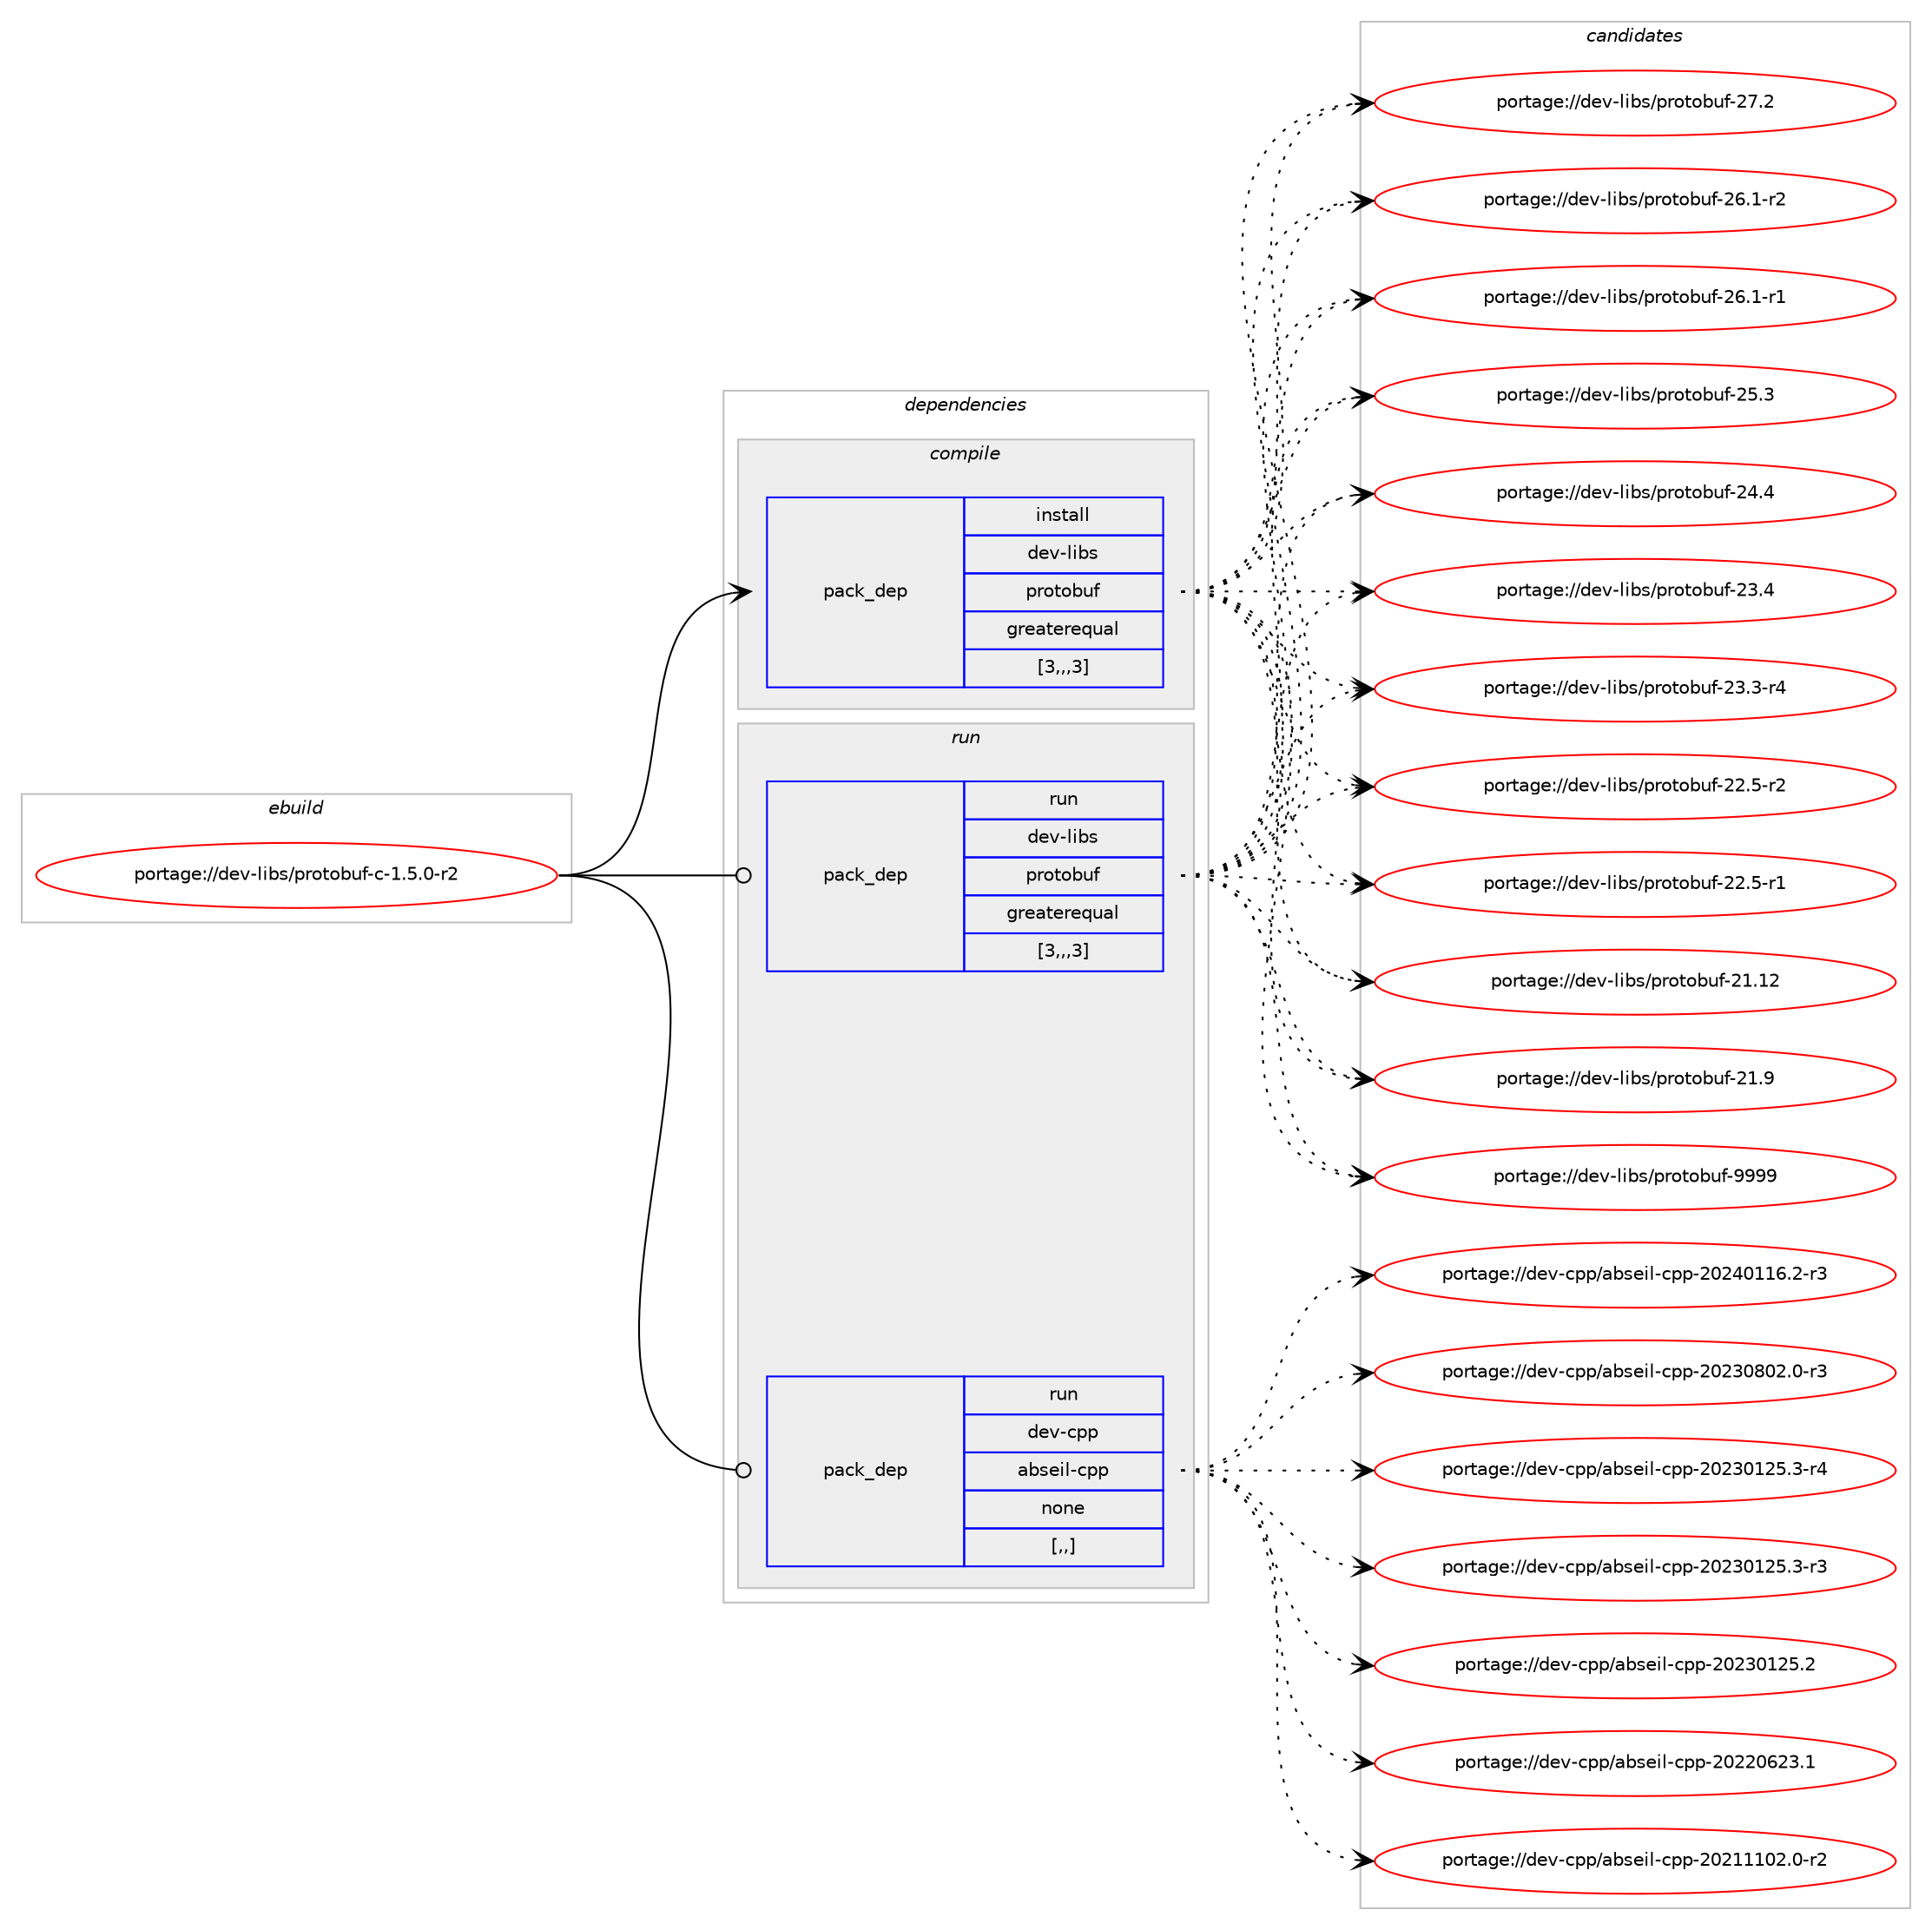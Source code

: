 digraph prolog {

# *************
# Graph options
# *************

newrank=true;
concentrate=true;
compound=true;
graph [rankdir=LR,fontname=Helvetica,fontsize=10,ranksep=1.5];#, ranksep=2.5, nodesep=0.2];
edge  [arrowhead=vee];
node  [fontname=Helvetica,fontsize=10];

# **********
# The ebuild
# **********

subgraph cluster_leftcol {
color=gray;
label=<<i>ebuild</i>>;
id [label="portage://dev-libs/protobuf-c-1.5.0-r2", color=red, width=4, href="../dev-libs/protobuf-c-1.5.0-r2.svg"];
}

# ****************
# The dependencies
# ****************

subgraph cluster_midcol {
color=gray;
label=<<i>dependencies</i>>;
subgraph cluster_compile {
fillcolor="#eeeeee";
style=filled;
label=<<i>compile</i>>;
subgraph pack84228 {
dependency113544 [label=<<TABLE BORDER="0" CELLBORDER="1" CELLSPACING="0" CELLPADDING="4" WIDTH="220"><TR><TD ROWSPAN="6" CELLPADDING="30">pack_dep</TD></TR><TR><TD WIDTH="110">install</TD></TR><TR><TD>dev-libs</TD></TR><TR><TD>protobuf</TD></TR><TR><TD>greaterequal</TD></TR><TR><TD>[3,,,3]</TD></TR></TABLE>>, shape=none, color=blue];
}
id:e -> dependency113544:w [weight=20,style="solid",arrowhead="vee"];
}
subgraph cluster_compileandrun {
fillcolor="#eeeeee";
style=filled;
label=<<i>compile and run</i>>;
}
subgraph cluster_run {
fillcolor="#eeeeee";
style=filled;
label=<<i>run</i>>;
subgraph pack84229 {
dependency113545 [label=<<TABLE BORDER="0" CELLBORDER="1" CELLSPACING="0" CELLPADDING="4" WIDTH="220"><TR><TD ROWSPAN="6" CELLPADDING="30">pack_dep</TD></TR><TR><TD WIDTH="110">run</TD></TR><TR><TD>dev-cpp</TD></TR><TR><TD>abseil-cpp</TD></TR><TR><TD>none</TD></TR><TR><TD>[,,]</TD></TR></TABLE>>, shape=none, color=blue];
}
id:e -> dependency113545:w [weight=20,style="solid",arrowhead="odot"];
subgraph pack84230 {
dependency113546 [label=<<TABLE BORDER="0" CELLBORDER="1" CELLSPACING="0" CELLPADDING="4" WIDTH="220"><TR><TD ROWSPAN="6" CELLPADDING="30">pack_dep</TD></TR><TR><TD WIDTH="110">run</TD></TR><TR><TD>dev-libs</TD></TR><TR><TD>protobuf</TD></TR><TR><TD>greaterequal</TD></TR><TR><TD>[3,,,3]</TD></TR></TABLE>>, shape=none, color=blue];
}
id:e -> dependency113546:w [weight=20,style="solid",arrowhead="odot"];
}
}

# **************
# The candidates
# **************

subgraph cluster_choices {
rank=same;
color=gray;
label=<<i>candidates</i>>;

subgraph choice84228 {
color=black;
nodesep=1;
choice100101118451081059811547112114111116111981171024557575757 [label="portage://dev-libs/protobuf-9999", color=red, width=4,href="../dev-libs/protobuf-9999.svg"];
choice100101118451081059811547112114111116111981171024550554650 [label="portage://dev-libs/protobuf-27.2", color=red, width=4,href="../dev-libs/protobuf-27.2.svg"];
choice1001011184510810598115471121141111161119811710245505446494511450 [label="portage://dev-libs/protobuf-26.1-r2", color=red, width=4,href="../dev-libs/protobuf-26.1-r2.svg"];
choice1001011184510810598115471121141111161119811710245505446494511449 [label="portage://dev-libs/protobuf-26.1-r1", color=red, width=4,href="../dev-libs/protobuf-26.1-r1.svg"];
choice100101118451081059811547112114111116111981171024550534651 [label="portage://dev-libs/protobuf-25.3", color=red, width=4,href="../dev-libs/protobuf-25.3.svg"];
choice100101118451081059811547112114111116111981171024550524652 [label="portage://dev-libs/protobuf-24.4", color=red, width=4,href="../dev-libs/protobuf-24.4.svg"];
choice100101118451081059811547112114111116111981171024550514652 [label="portage://dev-libs/protobuf-23.4", color=red, width=4,href="../dev-libs/protobuf-23.4.svg"];
choice1001011184510810598115471121141111161119811710245505146514511452 [label="portage://dev-libs/protobuf-23.3-r4", color=red, width=4,href="../dev-libs/protobuf-23.3-r4.svg"];
choice1001011184510810598115471121141111161119811710245505046534511450 [label="portage://dev-libs/protobuf-22.5-r2", color=red, width=4,href="../dev-libs/protobuf-22.5-r2.svg"];
choice1001011184510810598115471121141111161119811710245505046534511449 [label="portage://dev-libs/protobuf-22.5-r1", color=red, width=4,href="../dev-libs/protobuf-22.5-r1.svg"];
choice10010111845108105981154711211411111611198117102455049464950 [label="portage://dev-libs/protobuf-21.12", color=red, width=4,href="../dev-libs/protobuf-21.12.svg"];
choice100101118451081059811547112114111116111981171024550494657 [label="portage://dev-libs/protobuf-21.9", color=red, width=4,href="../dev-libs/protobuf-21.9.svg"];
dependency113544:e -> choice100101118451081059811547112114111116111981171024557575757:w [style=dotted,weight="100"];
dependency113544:e -> choice100101118451081059811547112114111116111981171024550554650:w [style=dotted,weight="100"];
dependency113544:e -> choice1001011184510810598115471121141111161119811710245505446494511450:w [style=dotted,weight="100"];
dependency113544:e -> choice1001011184510810598115471121141111161119811710245505446494511449:w [style=dotted,weight="100"];
dependency113544:e -> choice100101118451081059811547112114111116111981171024550534651:w [style=dotted,weight="100"];
dependency113544:e -> choice100101118451081059811547112114111116111981171024550524652:w [style=dotted,weight="100"];
dependency113544:e -> choice100101118451081059811547112114111116111981171024550514652:w [style=dotted,weight="100"];
dependency113544:e -> choice1001011184510810598115471121141111161119811710245505146514511452:w [style=dotted,weight="100"];
dependency113544:e -> choice1001011184510810598115471121141111161119811710245505046534511450:w [style=dotted,weight="100"];
dependency113544:e -> choice1001011184510810598115471121141111161119811710245505046534511449:w [style=dotted,weight="100"];
dependency113544:e -> choice10010111845108105981154711211411111611198117102455049464950:w [style=dotted,weight="100"];
dependency113544:e -> choice100101118451081059811547112114111116111981171024550494657:w [style=dotted,weight="100"];
}
subgraph choice84229 {
color=black;
nodesep=1;
choice1001011184599112112479798115101105108459911211245504850524849495446504511451 [label="portage://dev-cpp/abseil-cpp-20240116.2-r3", color=red, width=4,href="../dev-cpp/abseil-cpp-20240116.2-r3.svg"];
choice1001011184599112112479798115101105108459911211245504850514856485046484511451 [label="portage://dev-cpp/abseil-cpp-20230802.0-r3", color=red, width=4,href="../dev-cpp/abseil-cpp-20230802.0-r3.svg"];
choice1001011184599112112479798115101105108459911211245504850514849505346514511452 [label="portage://dev-cpp/abseil-cpp-20230125.3-r4", color=red, width=4,href="../dev-cpp/abseil-cpp-20230125.3-r4.svg"];
choice1001011184599112112479798115101105108459911211245504850514849505346514511451 [label="portage://dev-cpp/abseil-cpp-20230125.3-r3", color=red, width=4,href="../dev-cpp/abseil-cpp-20230125.3-r3.svg"];
choice100101118459911211247979811510110510845991121124550485051484950534650 [label="portage://dev-cpp/abseil-cpp-20230125.2", color=red, width=4,href="../dev-cpp/abseil-cpp-20230125.2.svg"];
choice100101118459911211247979811510110510845991121124550485050485450514649 [label="portage://dev-cpp/abseil-cpp-20220623.1", color=red, width=4,href="../dev-cpp/abseil-cpp-20220623.1.svg"];
choice1001011184599112112479798115101105108459911211245504850494949485046484511450 [label="portage://dev-cpp/abseil-cpp-20211102.0-r2", color=red, width=4,href="../dev-cpp/abseil-cpp-20211102.0-r2.svg"];
dependency113545:e -> choice1001011184599112112479798115101105108459911211245504850524849495446504511451:w [style=dotted,weight="100"];
dependency113545:e -> choice1001011184599112112479798115101105108459911211245504850514856485046484511451:w [style=dotted,weight="100"];
dependency113545:e -> choice1001011184599112112479798115101105108459911211245504850514849505346514511452:w [style=dotted,weight="100"];
dependency113545:e -> choice1001011184599112112479798115101105108459911211245504850514849505346514511451:w [style=dotted,weight="100"];
dependency113545:e -> choice100101118459911211247979811510110510845991121124550485051484950534650:w [style=dotted,weight="100"];
dependency113545:e -> choice100101118459911211247979811510110510845991121124550485050485450514649:w [style=dotted,weight="100"];
dependency113545:e -> choice1001011184599112112479798115101105108459911211245504850494949485046484511450:w [style=dotted,weight="100"];
}
subgraph choice84230 {
color=black;
nodesep=1;
choice100101118451081059811547112114111116111981171024557575757 [label="portage://dev-libs/protobuf-9999", color=red, width=4,href="../dev-libs/protobuf-9999.svg"];
choice100101118451081059811547112114111116111981171024550554650 [label="portage://dev-libs/protobuf-27.2", color=red, width=4,href="../dev-libs/protobuf-27.2.svg"];
choice1001011184510810598115471121141111161119811710245505446494511450 [label="portage://dev-libs/protobuf-26.1-r2", color=red, width=4,href="../dev-libs/protobuf-26.1-r2.svg"];
choice1001011184510810598115471121141111161119811710245505446494511449 [label="portage://dev-libs/protobuf-26.1-r1", color=red, width=4,href="../dev-libs/protobuf-26.1-r1.svg"];
choice100101118451081059811547112114111116111981171024550534651 [label="portage://dev-libs/protobuf-25.3", color=red, width=4,href="../dev-libs/protobuf-25.3.svg"];
choice100101118451081059811547112114111116111981171024550524652 [label="portage://dev-libs/protobuf-24.4", color=red, width=4,href="../dev-libs/protobuf-24.4.svg"];
choice100101118451081059811547112114111116111981171024550514652 [label="portage://dev-libs/protobuf-23.4", color=red, width=4,href="../dev-libs/protobuf-23.4.svg"];
choice1001011184510810598115471121141111161119811710245505146514511452 [label="portage://dev-libs/protobuf-23.3-r4", color=red, width=4,href="../dev-libs/protobuf-23.3-r4.svg"];
choice1001011184510810598115471121141111161119811710245505046534511450 [label="portage://dev-libs/protobuf-22.5-r2", color=red, width=4,href="../dev-libs/protobuf-22.5-r2.svg"];
choice1001011184510810598115471121141111161119811710245505046534511449 [label="portage://dev-libs/protobuf-22.5-r1", color=red, width=4,href="../dev-libs/protobuf-22.5-r1.svg"];
choice10010111845108105981154711211411111611198117102455049464950 [label="portage://dev-libs/protobuf-21.12", color=red, width=4,href="../dev-libs/protobuf-21.12.svg"];
choice100101118451081059811547112114111116111981171024550494657 [label="portage://dev-libs/protobuf-21.9", color=red, width=4,href="../dev-libs/protobuf-21.9.svg"];
dependency113546:e -> choice100101118451081059811547112114111116111981171024557575757:w [style=dotted,weight="100"];
dependency113546:e -> choice100101118451081059811547112114111116111981171024550554650:w [style=dotted,weight="100"];
dependency113546:e -> choice1001011184510810598115471121141111161119811710245505446494511450:w [style=dotted,weight="100"];
dependency113546:e -> choice1001011184510810598115471121141111161119811710245505446494511449:w [style=dotted,weight="100"];
dependency113546:e -> choice100101118451081059811547112114111116111981171024550534651:w [style=dotted,weight="100"];
dependency113546:e -> choice100101118451081059811547112114111116111981171024550524652:w [style=dotted,weight="100"];
dependency113546:e -> choice100101118451081059811547112114111116111981171024550514652:w [style=dotted,weight="100"];
dependency113546:e -> choice1001011184510810598115471121141111161119811710245505146514511452:w [style=dotted,weight="100"];
dependency113546:e -> choice1001011184510810598115471121141111161119811710245505046534511450:w [style=dotted,weight="100"];
dependency113546:e -> choice1001011184510810598115471121141111161119811710245505046534511449:w [style=dotted,weight="100"];
dependency113546:e -> choice10010111845108105981154711211411111611198117102455049464950:w [style=dotted,weight="100"];
dependency113546:e -> choice100101118451081059811547112114111116111981171024550494657:w [style=dotted,weight="100"];
}
}

}
